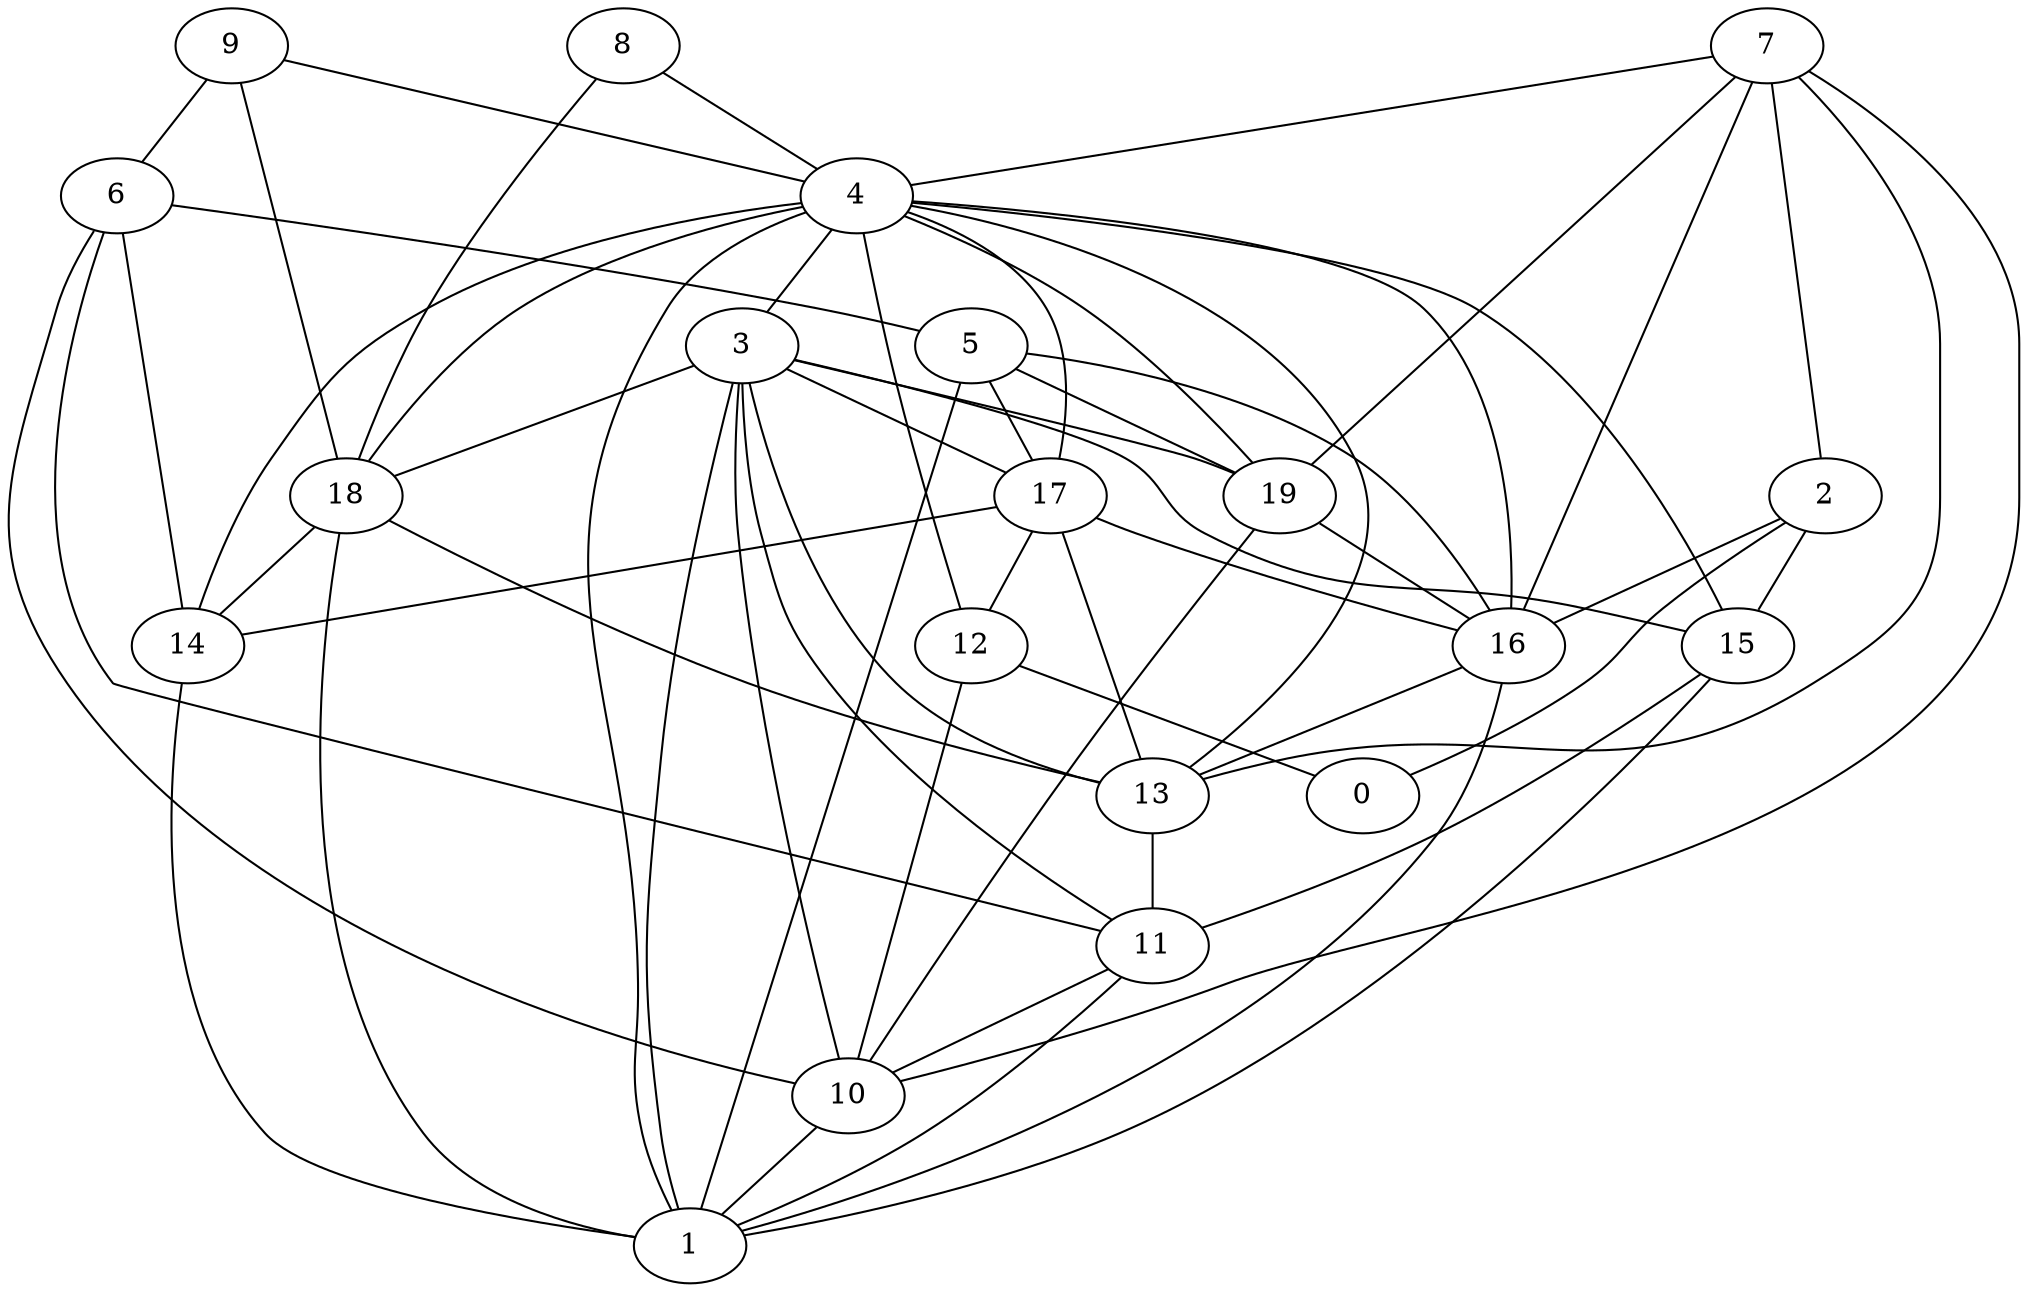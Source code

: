 digraph GG_graph {

subgraph G_graph {
edge [color = black]
"12" -> "0" [dir = none]
"3" -> "17" [dir = none]
"3" -> "13" [dir = none]
"16" -> "13" [dir = none]
"5" -> "17" [dir = none]
"5" -> "1" [dir = none]
"5" -> "16" [dir = none]
"10" -> "1" [dir = none]
"19" -> "16" [dir = none]
"6" -> "11" [dir = none]
"6" -> "14" [dir = none]
"6" -> "10" [dir = none]
"8" -> "4" [dir = none]
"8" -> "18" [dir = none]
"7" -> "4" [dir = none]
"7" -> "10" [dir = none]
"7" -> "16" [dir = none]
"7" -> "19" [dir = none]
"7" -> "2" [dir = none]
"17" -> "14" [dir = none]
"17" -> "16" [dir = none]
"17" -> "12" [dir = none]
"9" -> "18" [dir = none]
"9" -> "4" [dir = none]
"18" -> "14" [dir = none]
"18" -> "1" [dir = none]
"11" -> "10" [dir = none]
"15" -> "1" [dir = none]
"13" -> "11" [dir = none]
"4" -> "12" [dir = none]
"4" -> "14" [dir = none]
"4" -> "13" [dir = none]
"4" -> "3" [dir = none]
"4" -> "18" [dir = none]
"4" -> "1" [dir = none]
"2" -> "16" [dir = none]
"2" -> "15" [dir = none]
"2" -> "0" [dir = none]
"4" -> "15" [dir = none]
"3" -> "18" [dir = none]
"3" -> "15" [dir = none]
"4" -> "17" [dir = none]
"11" -> "1" [dir = none]
"6" -> "5" [dir = none]
"3" -> "10" [dir = none]
"5" -> "19" [dir = none]
"3" -> "19" [dir = none]
"14" -> "1" [dir = none]
"15" -> "11" [dir = none]
"4" -> "16" [dir = none]
"17" -> "13" [dir = none]
"18" -> "13" [dir = none]
"19" -> "10" [dir = none]
"3" -> "1" [dir = none]
"3" -> "11" [dir = none]
"7" -> "13" [dir = none]
"4" -> "19" [dir = none]
"12" -> "10" [dir = none]
"16" -> "1" [dir = none]
"9" -> "6" [dir = none]
}

}
